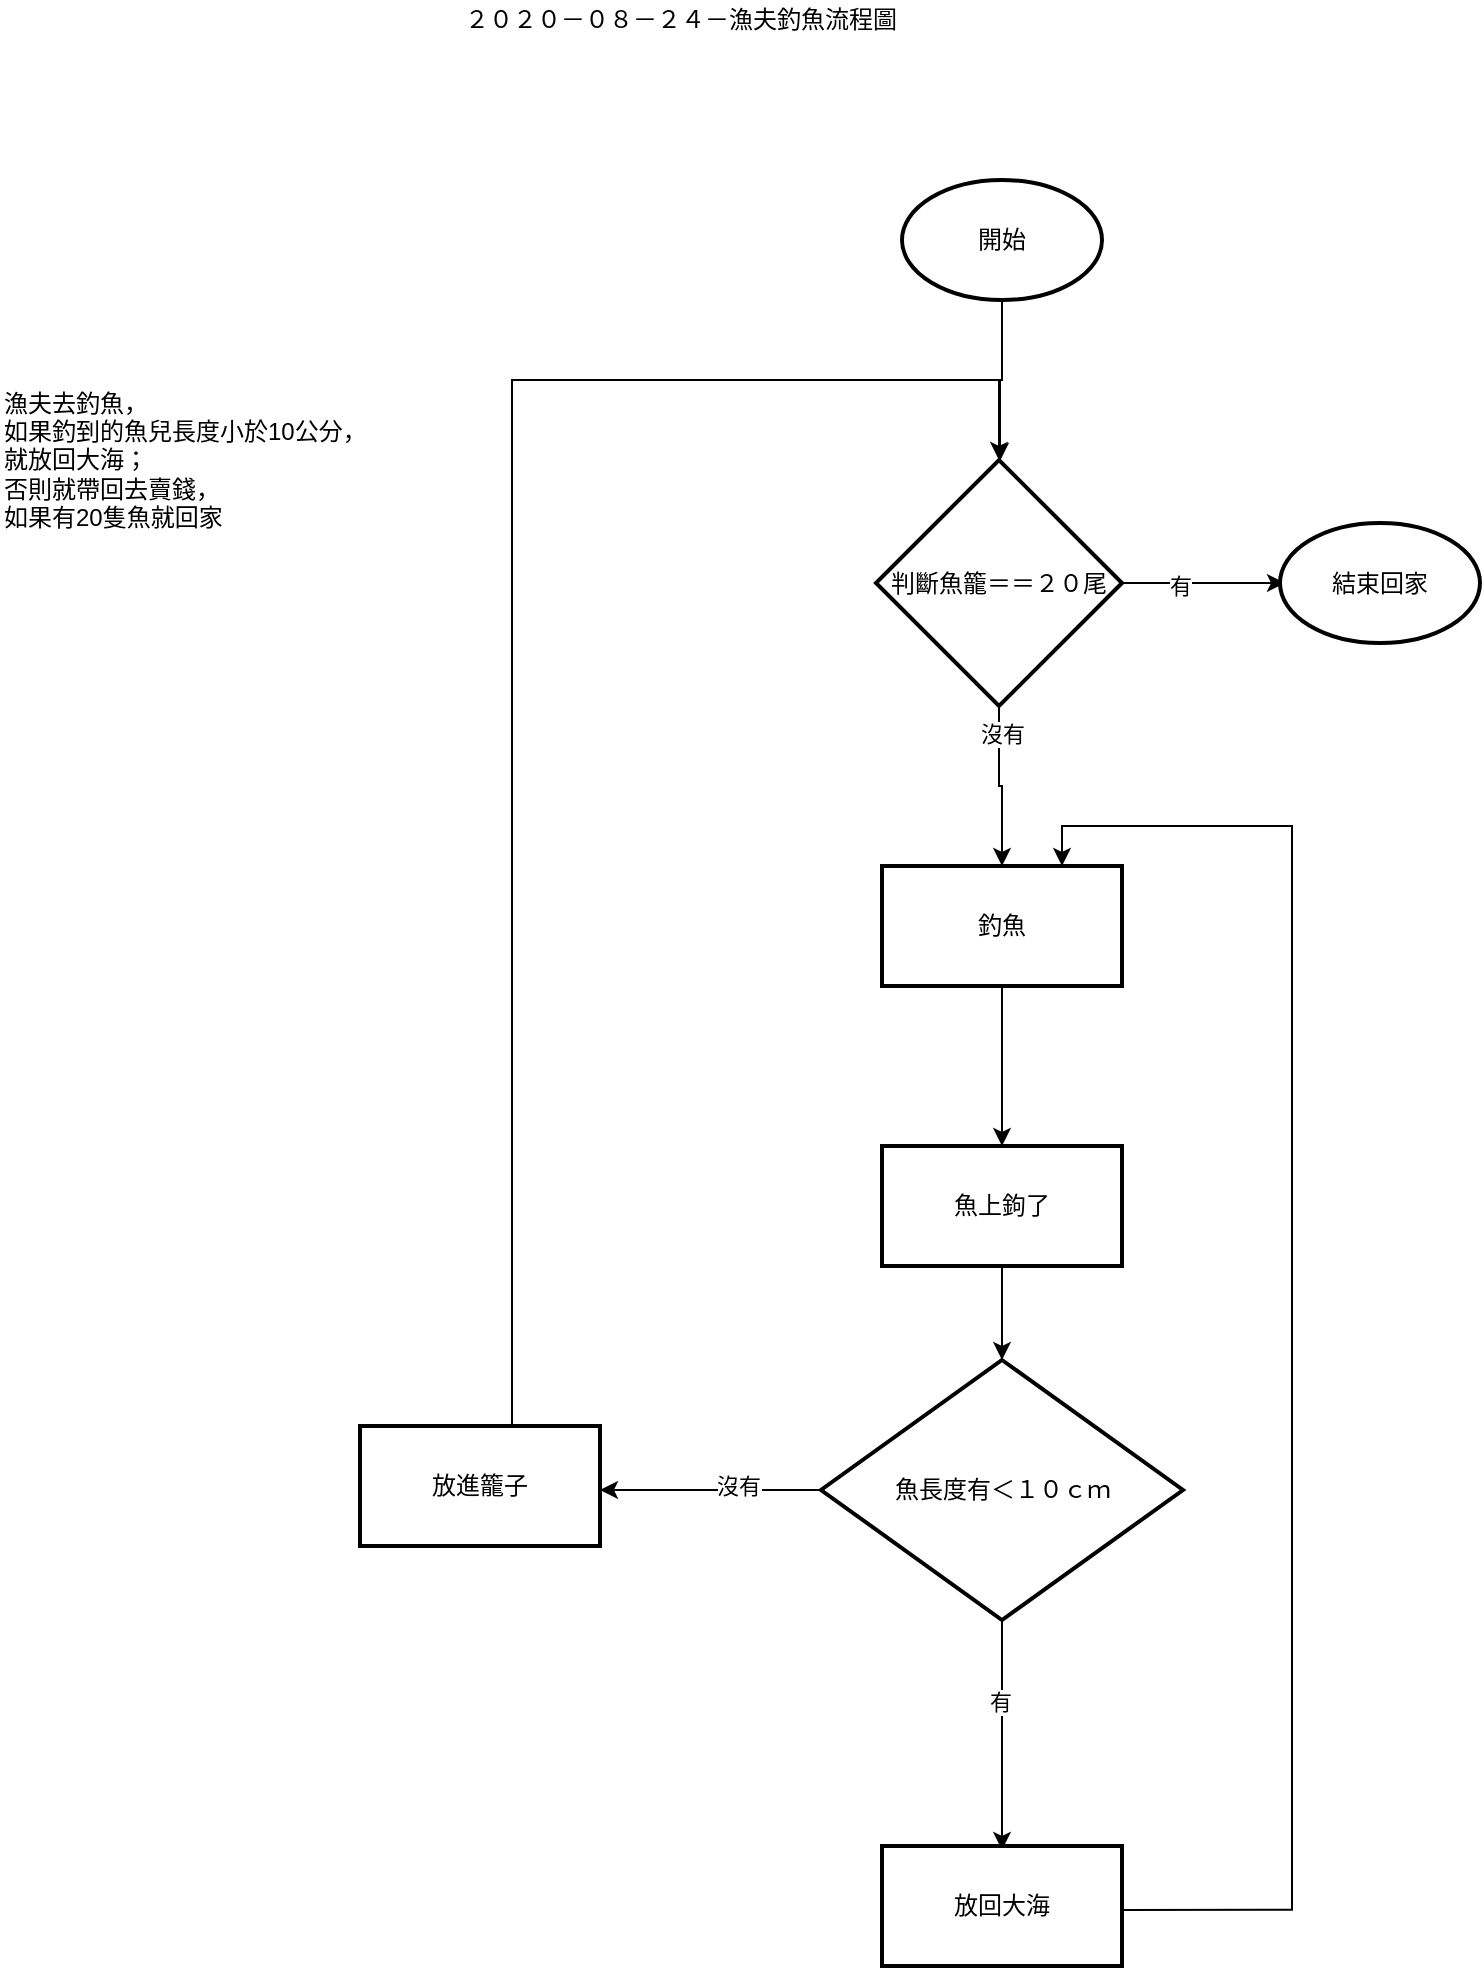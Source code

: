 <mxfile version="13.6.4" type="device"><diagram id="FNn8gb2iNdjTCm3DVMI5" name="Page-1"><mxGraphModel dx="1808" dy="548" grid="1" gridSize="10" guides="1" tooltips="1" connect="1" arrows="1" fold="1" page="1" pageScale="1" pageWidth="827" pageHeight="1169" math="0" shadow="0"><root><mxCell id="0"/><mxCell id="1" parent="0"/><mxCell id="9N2jyGSaPkvSF7IL1Apm-4" value="" style="edgeStyle=orthogonalEdgeStyle;rounded=0;orthogonalLoop=1;jettySize=auto;html=1;" edge="1" parent="1" source="9N2jyGSaPkvSF7IL1Apm-2" target="9N2jyGSaPkvSF7IL1Apm-3"><mxGeometry relative="1" as="geometry"><Array as="points"><mxPoint x="431" y="230"/><mxPoint x="430" y="230"/></Array></mxGeometry></mxCell><mxCell id="9N2jyGSaPkvSF7IL1Apm-2" value="開始" style="strokeWidth=2;html=1;shape=mxgraph.flowchart.start_1;whiteSpace=wrap;" vertex="1" parent="1"><mxGeometry x="381" y="130" width="100" height="60" as="geometry"/></mxCell><mxCell id="9N2jyGSaPkvSF7IL1Apm-43" value="" style="edgeStyle=orthogonalEdgeStyle;rounded=0;orthogonalLoop=1;jettySize=auto;html=1;fontFamily=Helvetica;" edge="1" parent="1" source="9N2jyGSaPkvSF7IL1Apm-3" target="9N2jyGSaPkvSF7IL1Apm-42"><mxGeometry relative="1" as="geometry"/></mxCell><mxCell id="9N2jyGSaPkvSF7IL1Apm-59" value="沒有" style="edgeLabel;html=1;align=center;verticalAlign=middle;resizable=0;points=[];fontFamily=Helvetica;" vertex="1" connectable="0" parent="9N2jyGSaPkvSF7IL1Apm-43"><mxGeometry x="0.01" y="26" relative="1" as="geometry"><mxPoint as="offset"/></mxGeometry></mxCell><mxCell id="9N2jyGSaPkvSF7IL1Apm-56" value="" style="edgeStyle=orthogonalEdgeStyle;rounded=0;orthogonalLoop=1;jettySize=auto;html=1;fontFamily=Helvetica;" edge="1" parent="1" source="9N2jyGSaPkvSF7IL1Apm-3"><mxGeometry relative="1" as="geometry"><mxPoint x="572.5" y="331.5" as="targetPoint"/></mxGeometry></mxCell><mxCell id="9N2jyGSaPkvSF7IL1Apm-58" value="有" style="edgeLabel;html=1;align=center;verticalAlign=middle;resizable=0;points=[];fontFamily=Helvetica;" vertex="1" connectable="0" parent="9N2jyGSaPkvSF7IL1Apm-56"><mxGeometry x="-0.305" y="-1" relative="1" as="geometry"><mxPoint as="offset"/></mxGeometry></mxCell><mxCell id="9N2jyGSaPkvSF7IL1Apm-3" value="判斷魚籠＝＝２０尾" style="rhombus;whiteSpace=wrap;html=1;strokeWidth=2;direction=south;" vertex="1" parent="1"><mxGeometry x="368" y="270" width="123" height="123" as="geometry"/></mxCell><mxCell id="9N2jyGSaPkvSF7IL1Apm-45" value="" style="edgeStyle=orthogonalEdgeStyle;rounded=0;orthogonalLoop=1;jettySize=auto;html=1;fontFamily=Helvetica;" edge="1" parent="1" source="9N2jyGSaPkvSF7IL1Apm-42" target="9N2jyGSaPkvSF7IL1Apm-44"><mxGeometry relative="1" as="geometry"/></mxCell><mxCell id="9N2jyGSaPkvSF7IL1Apm-42" value="釣魚" style="whiteSpace=wrap;html=1;strokeWidth=2;" vertex="1" parent="1"><mxGeometry x="371" y="473" width="120" height="60" as="geometry"/></mxCell><mxCell id="9N2jyGSaPkvSF7IL1Apm-47" value="" style="edgeStyle=orthogonalEdgeStyle;rounded=0;orthogonalLoop=1;jettySize=auto;html=1;fontFamily=Helvetica;" edge="1" parent="1" source="9N2jyGSaPkvSF7IL1Apm-44" target="9N2jyGSaPkvSF7IL1Apm-46"><mxGeometry relative="1" as="geometry"/></mxCell><mxCell id="9N2jyGSaPkvSF7IL1Apm-44" value="魚上鉤了　" style="whiteSpace=wrap;html=1;strokeWidth=2;" vertex="1" parent="1"><mxGeometry x="371" y="613" width="120" height="60" as="geometry"/></mxCell><mxCell id="9N2jyGSaPkvSF7IL1Apm-49" value="" style="edgeStyle=orthogonalEdgeStyle;rounded=0;orthogonalLoop=1;jettySize=auto;html=1;fontFamily=Helvetica;" edge="1" parent="1" source="9N2jyGSaPkvSF7IL1Apm-46"><mxGeometry relative="1" as="geometry"><mxPoint x="431" y="965" as="targetPoint"/></mxGeometry></mxCell><mxCell id="9N2jyGSaPkvSF7IL1Apm-61" value="有" style="edgeLabel;html=1;align=center;verticalAlign=middle;resizable=0;points=[];fontFamily=Helvetica;" vertex="1" connectable="0" parent="9N2jyGSaPkvSF7IL1Apm-49"><mxGeometry x="-0.303" y="-1" relative="1" as="geometry"><mxPoint as="offset"/></mxGeometry></mxCell><mxCell id="9N2jyGSaPkvSF7IL1Apm-51" value="" style="edgeStyle=orthogonalEdgeStyle;rounded=0;orthogonalLoop=1;jettySize=auto;html=1;fontFamily=Helvetica;" edge="1" parent="1" source="9N2jyGSaPkvSF7IL1Apm-46"><mxGeometry relative="1" as="geometry"><mxPoint x="230" y="785.0" as="targetPoint"/></mxGeometry></mxCell><mxCell id="9N2jyGSaPkvSF7IL1Apm-60" value="沒有" style="edgeLabel;html=1;align=center;verticalAlign=middle;resizable=0;points=[];fontFamily=Helvetica;" vertex="1" connectable="0" parent="9N2jyGSaPkvSF7IL1Apm-51"><mxGeometry x="-0.24" y="-2" relative="1" as="geometry"><mxPoint as="offset"/></mxGeometry></mxCell><mxCell id="9N2jyGSaPkvSF7IL1Apm-46" value="魚長度有＜１０ｃｍ" style="rhombus;whiteSpace=wrap;html=1;strokeWidth=2;" vertex="1" parent="1"><mxGeometry x="340.5" y="720" width="181" height="130" as="geometry"/></mxCell><mxCell id="9N2jyGSaPkvSF7IL1Apm-52" style="edgeStyle=orthogonalEdgeStyle;rounded=0;orthogonalLoop=1;jettySize=auto;html=1;entryX=0.75;entryY=0;entryDx=0;entryDy=0;fontFamily=Helvetica;" edge="1" parent="1" target="9N2jyGSaPkvSF7IL1Apm-42"><mxGeometry relative="1" as="geometry"><mxPoint x="491" y="994.941" as="sourcePoint"/><Array as="points"><mxPoint x="576" y="995"/><mxPoint x="576" y="453"/><mxPoint x="461" y="453"/></Array></mxGeometry></mxCell><mxCell id="9N2jyGSaPkvSF7IL1Apm-48" value="放回大海" style="whiteSpace=wrap;html=1;strokeWidth=2;" vertex="1" parent="1"><mxGeometry x="371" y="963" width="120" height="60" as="geometry"/></mxCell><mxCell id="9N2jyGSaPkvSF7IL1Apm-57" style="edgeStyle=orthogonalEdgeStyle;rounded=0;orthogonalLoop=1;jettySize=auto;html=1;entryX=0;entryY=0.5;entryDx=0;entryDy=0;fontFamily=Helvetica;" edge="1" parent="1" target="9N2jyGSaPkvSF7IL1Apm-3"><mxGeometry relative="1" as="geometry"><mxPoint x="186" y="755.0" as="sourcePoint"/><Array as="points"><mxPoint x="186" y="230"/><mxPoint x="430" y="230"/></Array></mxGeometry></mxCell><mxCell id="9N2jyGSaPkvSF7IL1Apm-50" value="放進籠子" style="whiteSpace=wrap;html=1;strokeWidth=2;" vertex="1" parent="1"><mxGeometry x="110" y="753" width="120" height="60" as="geometry"/></mxCell><mxCell id="9N2jyGSaPkvSF7IL1Apm-62" value="&lt;div&gt;漁夫去釣魚，&lt;/div&gt;&lt;div&gt;如果釣到的魚兒長度小於10公分，&lt;/div&gt;&lt;div&gt;就放回大海；&lt;/div&gt;&lt;div&gt;否則就帶回去賣錢，&lt;/div&gt;&lt;div&gt;如果有20隻魚就回家&lt;/div&gt;" style="text;html=1;align=left;verticalAlign=middle;resizable=0;points=[];autosize=1;fontFamily=Helvetica;" vertex="1" parent="1"><mxGeometry x="-70" y="230" width="200" height="80" as="geometry"/></mxCell><mxCell id="9N2jyGSaPkvSF7IL1Apm-63" value="２０２０－０８－２４－漁夫釣魚流程圖" style="text;html=1;align=center;verticalAlign=middle;resizable=0;points=[];autosize=1;fontFamily=Helvetica;" vertex="1" parent="1"><mxGeometry x="155" y="40" width="230" height="20" as="geometry"/></mxCell><mxCell id="9N2jyGSaPkvSF7IL1Apm-64" value="結束回家" style="strokeWidth=2;html=1;shape=mxgraph.flowchart.start_1;whiteSpace=wrap;fontFamily=Helvetica;" vertex="1" parent="1"><mxGeometry x="570" y="301.5" width="100" height="60" as="geometry"/></mxCell></root></mxGraphModel></diagram></mxfile>